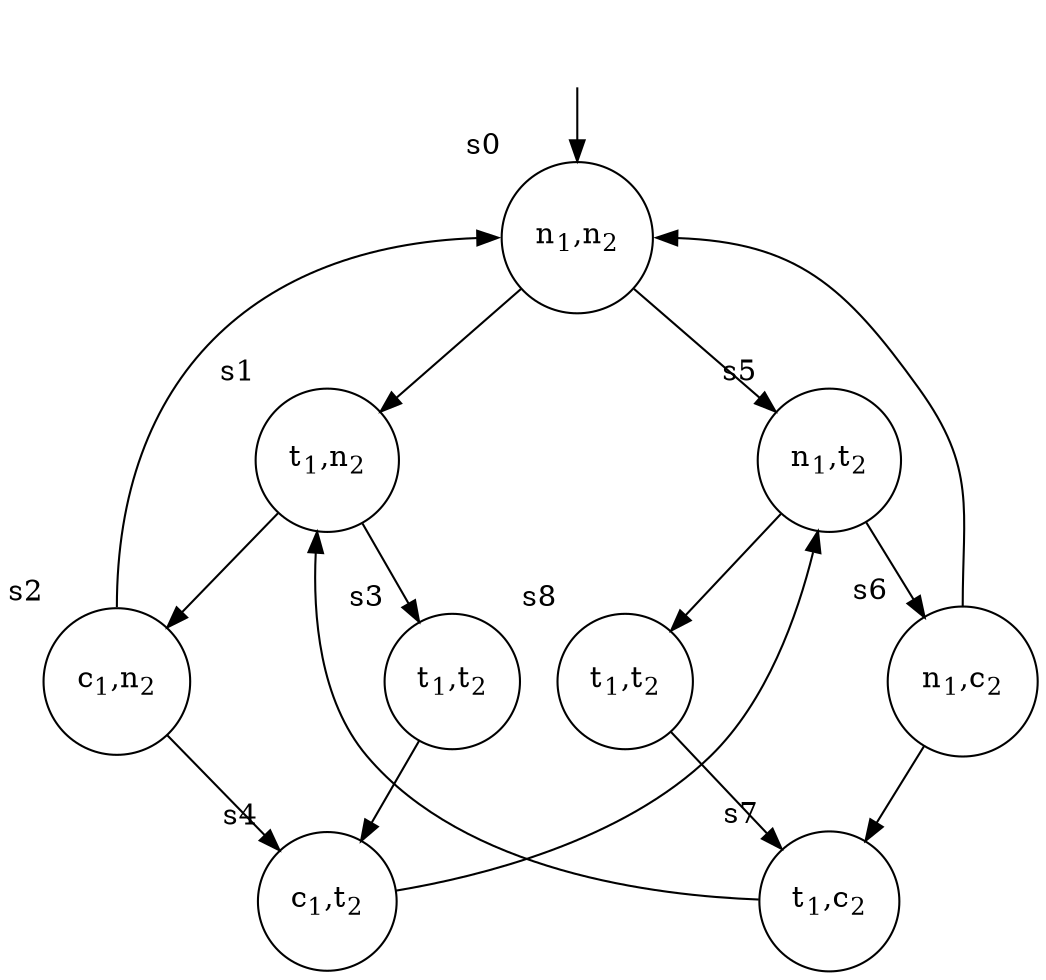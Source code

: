 digraph {
  forcelabels=true;
  node [shape=circle, height=0.5];
  
  s7 -> s1 [constraint=false, weight=1];
  s4 -> s5 [constraint=false, weight=1];
  s2:n -> s0:w [constraint=false, weight=1];
  s6:n -> s0:e [constraint=false, weight=1];
  
  {rank=same; s1; s5;}
  {rank=same; s2; s3_1; s3_2; s6;}
  {rank=same; s4; s7;}
  
  s0 -> s1 -> {s2, s3_1:nw} -> s4 [weight=5];
  s0 -> s5 -> {s6, s3_2:ne} -> s7 [weight=5];
  
  si [style=invisible];
  
  s0 [label=<n<SUB>1</SUB>,n<SUB>2</SUB>>, xlabel="s0"];
  s1 [label=<t<SUB>1</SUB>,n<SUB>2</SUB>>, xlabel="s1", group=g2];
  s2 [label=<c<SUB>1</SUB>,n<SUB>2</SUB>>, xlabel="s2"];
  s3_1 [label=<t<SUB>1</SUB>,t<SUB>2</SUB>>, xlabel="s3"];
  s4 [label=<c<SUB>1</SUB>,t<SUB>2</SUB>>, xlabel="s4", group=g2];
  
  s5 [label=<n<SUB>1</SUB>,t<SUB>2</SUB>>, xlabel="s5", group=g3];
  s6 [label=<n<SUB>1</SUB>,c<SUB>2</SUB>>, xlabel="s6"];
  s3_2 [label=<t<SUB>1</SUB>,t<SUB>2</SUB>>, xlabel="s8"];
  s7 [label=<t<SUB>1</SUB>,c<SUB>2</SUB>>, xlabel="s7", group=g3];
  
  si -> s0;
  
  edge[style=invis, weight=5];
  s1 -> s4; 
  s5 -> s7;
  s3_1 -> s3_2;
}